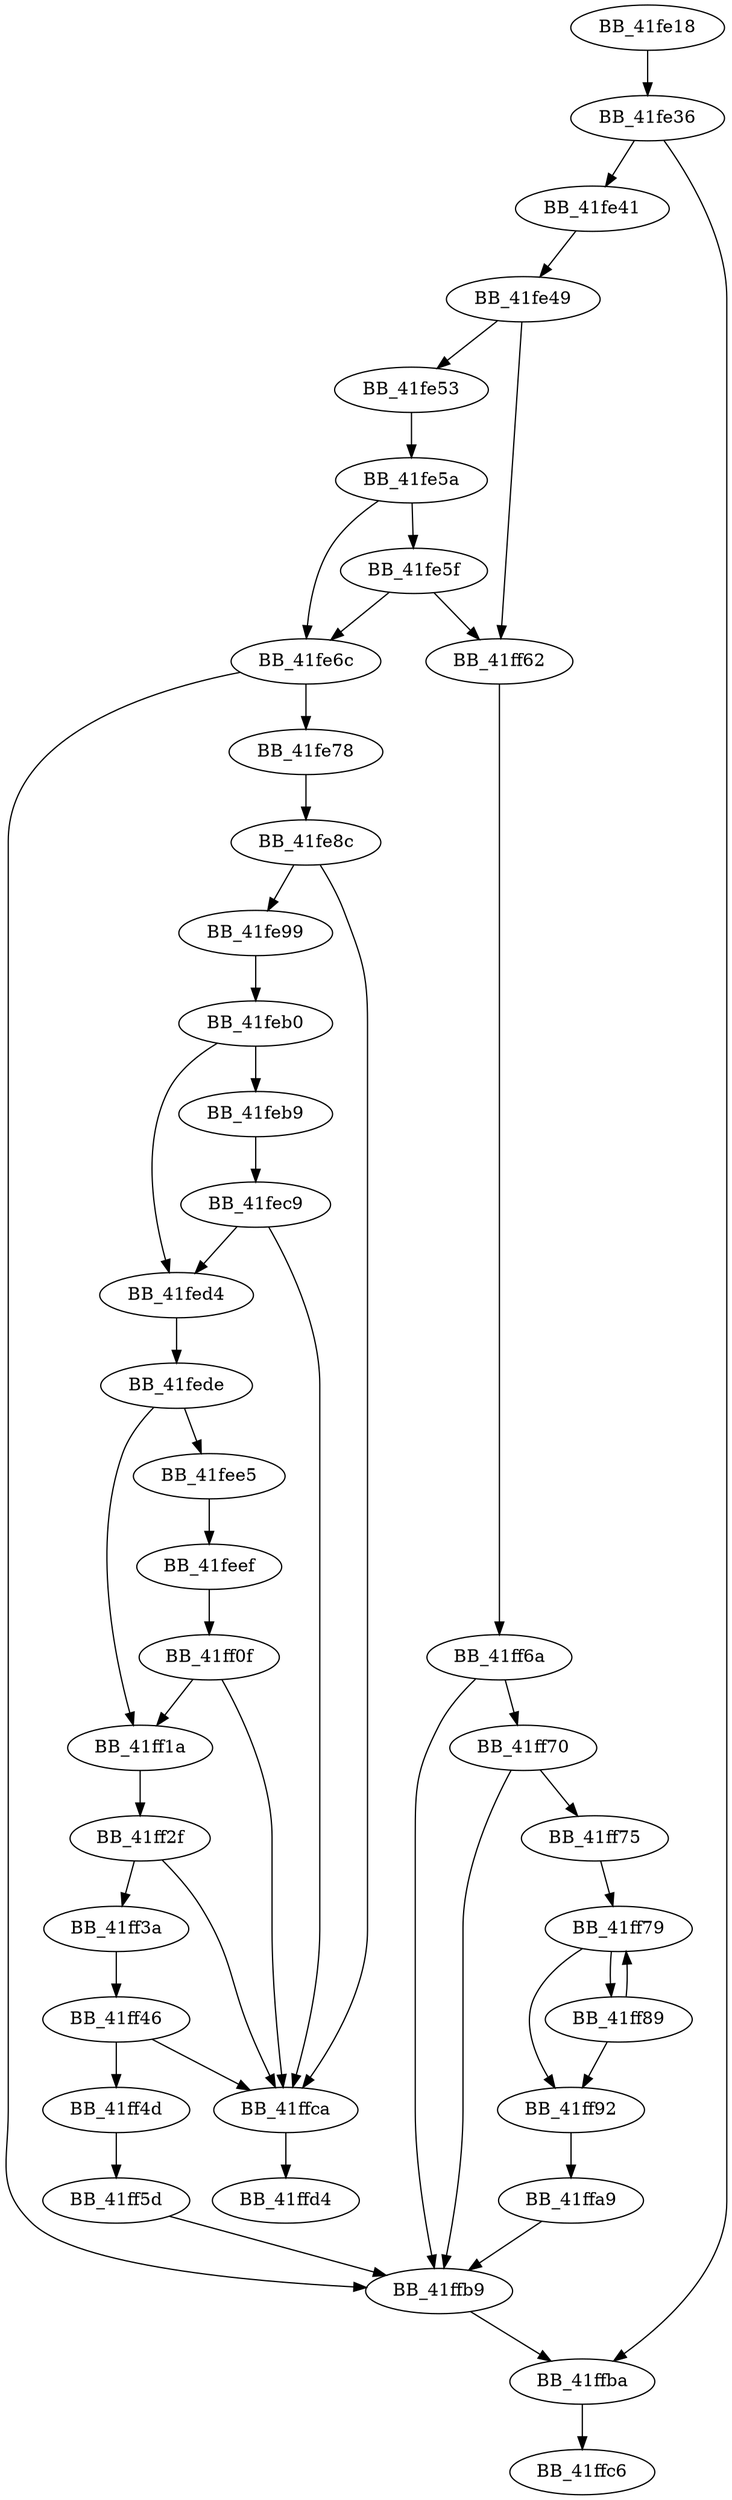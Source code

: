 DiGraph __NMSG_WRITE{
BB_41fe18->BB_41fe36
BB_41fe36->BB_41fe41
BB_41fe36->BB_41ffba
BB_41fe41->BB_41fe49
BB_41fe49->BB_41fe53
BB_41fe49->BB_41ff62
BB_41fe53->BB_41fe5a
BB_41fe5a->BB_41fe5f
BB_41fe5a->BB_41fe6c
BB_41fe5f->BB_41fe6c
BB_41fe5f->BB_41ff62
BB_41fe6c->BB_41fe78
BB_41fe6c->BB_41ffb9
BB_41fe78->BB_41fe8c
BB_41fe8c->BB_41fe99
BB_41fe8c->BB_41ffca
BB_41fe99->BB_41feb0
BB_41feb0->BB_41feb9
BB_41feb0->BB_41fed4
BB_41feb9->BB_41fec9
BB_41fec9->BB_41fed4
BB_41fec9->BB_41ffca
BB_41fed4->BB_41fede
BB_41fede->BB_41fee5
BB_41fede->BB_41ff1a
BB_41fee5->BB_41feef
BB_41feef->BB_41ff0f
BB_41ff0f->BB_41ff1a
BB_41ff0f->BB_41ffca
BB_41ff1a->BB_41ff2f
BB_41ff2f->BB_41ff3a
BB_41ff2f->BB_41ffca
BB_41ff3a->BB_41ff46
BB_41ff46->BB_41ff4d
BB_41ff46->BB_41ffca
BB_41ff4d->BB_41ff5d
BB_41ff5d->BB_41ffb9
BB_41ff62->BB_41ff6a
BB_41ff6a->BB_41ff70
BB_41ff6a->BB_41ffb9
BB_41ff70->BB_41ff75
BB_41ff70->BB_41ffb9
BB_41ff75->BB_41ff79
BB_41ff79->BB_41ff89
BB_41ff79->BB_41ff92
BB_41ff89->BB_41ff79
BB_41ff89->BB_41ff92
BB_41ff92->BB_41ffa9
BB_41ffa9->BB_41ffb9
BB_41ffb9->BB_41ffba
BB_41ffba->BB_41ffc6
BB_41ffca->BB_41ffd4
}
